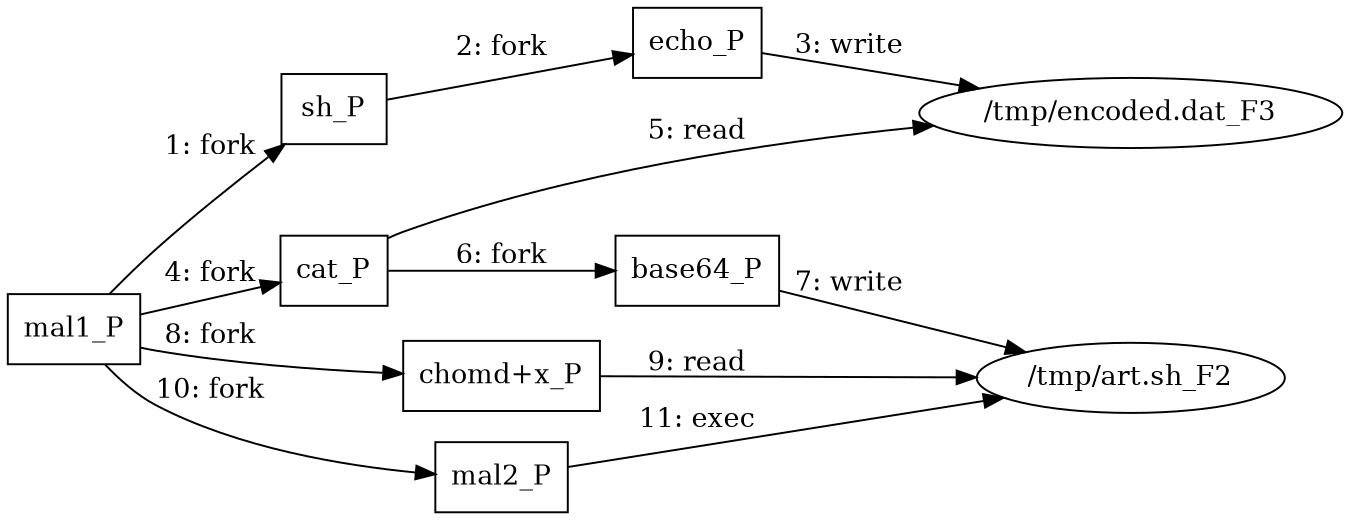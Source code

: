 digraph T1027 {
rankdir="LR"
size="9"
fixedsize="false"
splines="true"
nodesep=0.3
ranksep=0
fontsize=10
overlap="scalexy"
engine= "neato"
	"mal1_P" [node_type=Process shape=box]
	"sh_P" [node_type=Process shape=box]
	"echo_P" [node_type=Process shape=box]
	"cat_P" [node_type=Process shape=box]
	"base64_P" [node_type=Process shape=box]
	"chomd+x_P" [node_type=Process shape=box]
	"mal2_P" [node_type=Process shape=box]
	"/tmp/encoded.dat_F3" [node_type=File shape=ellipse]
	"/tmp/art.sh_F2" [node_type=File shape=ellipse]
	"mal1_P" -> "sh_P" [label="1: fork"]
	"sh_P" -> "echo_P" [label="2: fork"]
	"echo_P" -> "/tmp/encoded.dat_F3" [label="3: write"]
	"mal1_P" -> "cat_P" [label="4: fork"]
	"cat_P" -> "/tmp/encoded.dat_F3" [label="5: read"]
	"cat_P" -> "base64_P" [label="6: fork"]
	"base64_P" -> "/tmp/art.sh_F2" [label="7: write"]
	"mal1_P" -> "chomd+x_P" [label="8: fork"]
	"chomd+x_P" -> "/tmp/art.sh_F2" [label="9: read"]
	"mal1_P" -> "mal2_P" [label="10: fork"]
	"mal2_P" -> "/tmp/art.sh_F2" [label="11: exec"]
}
